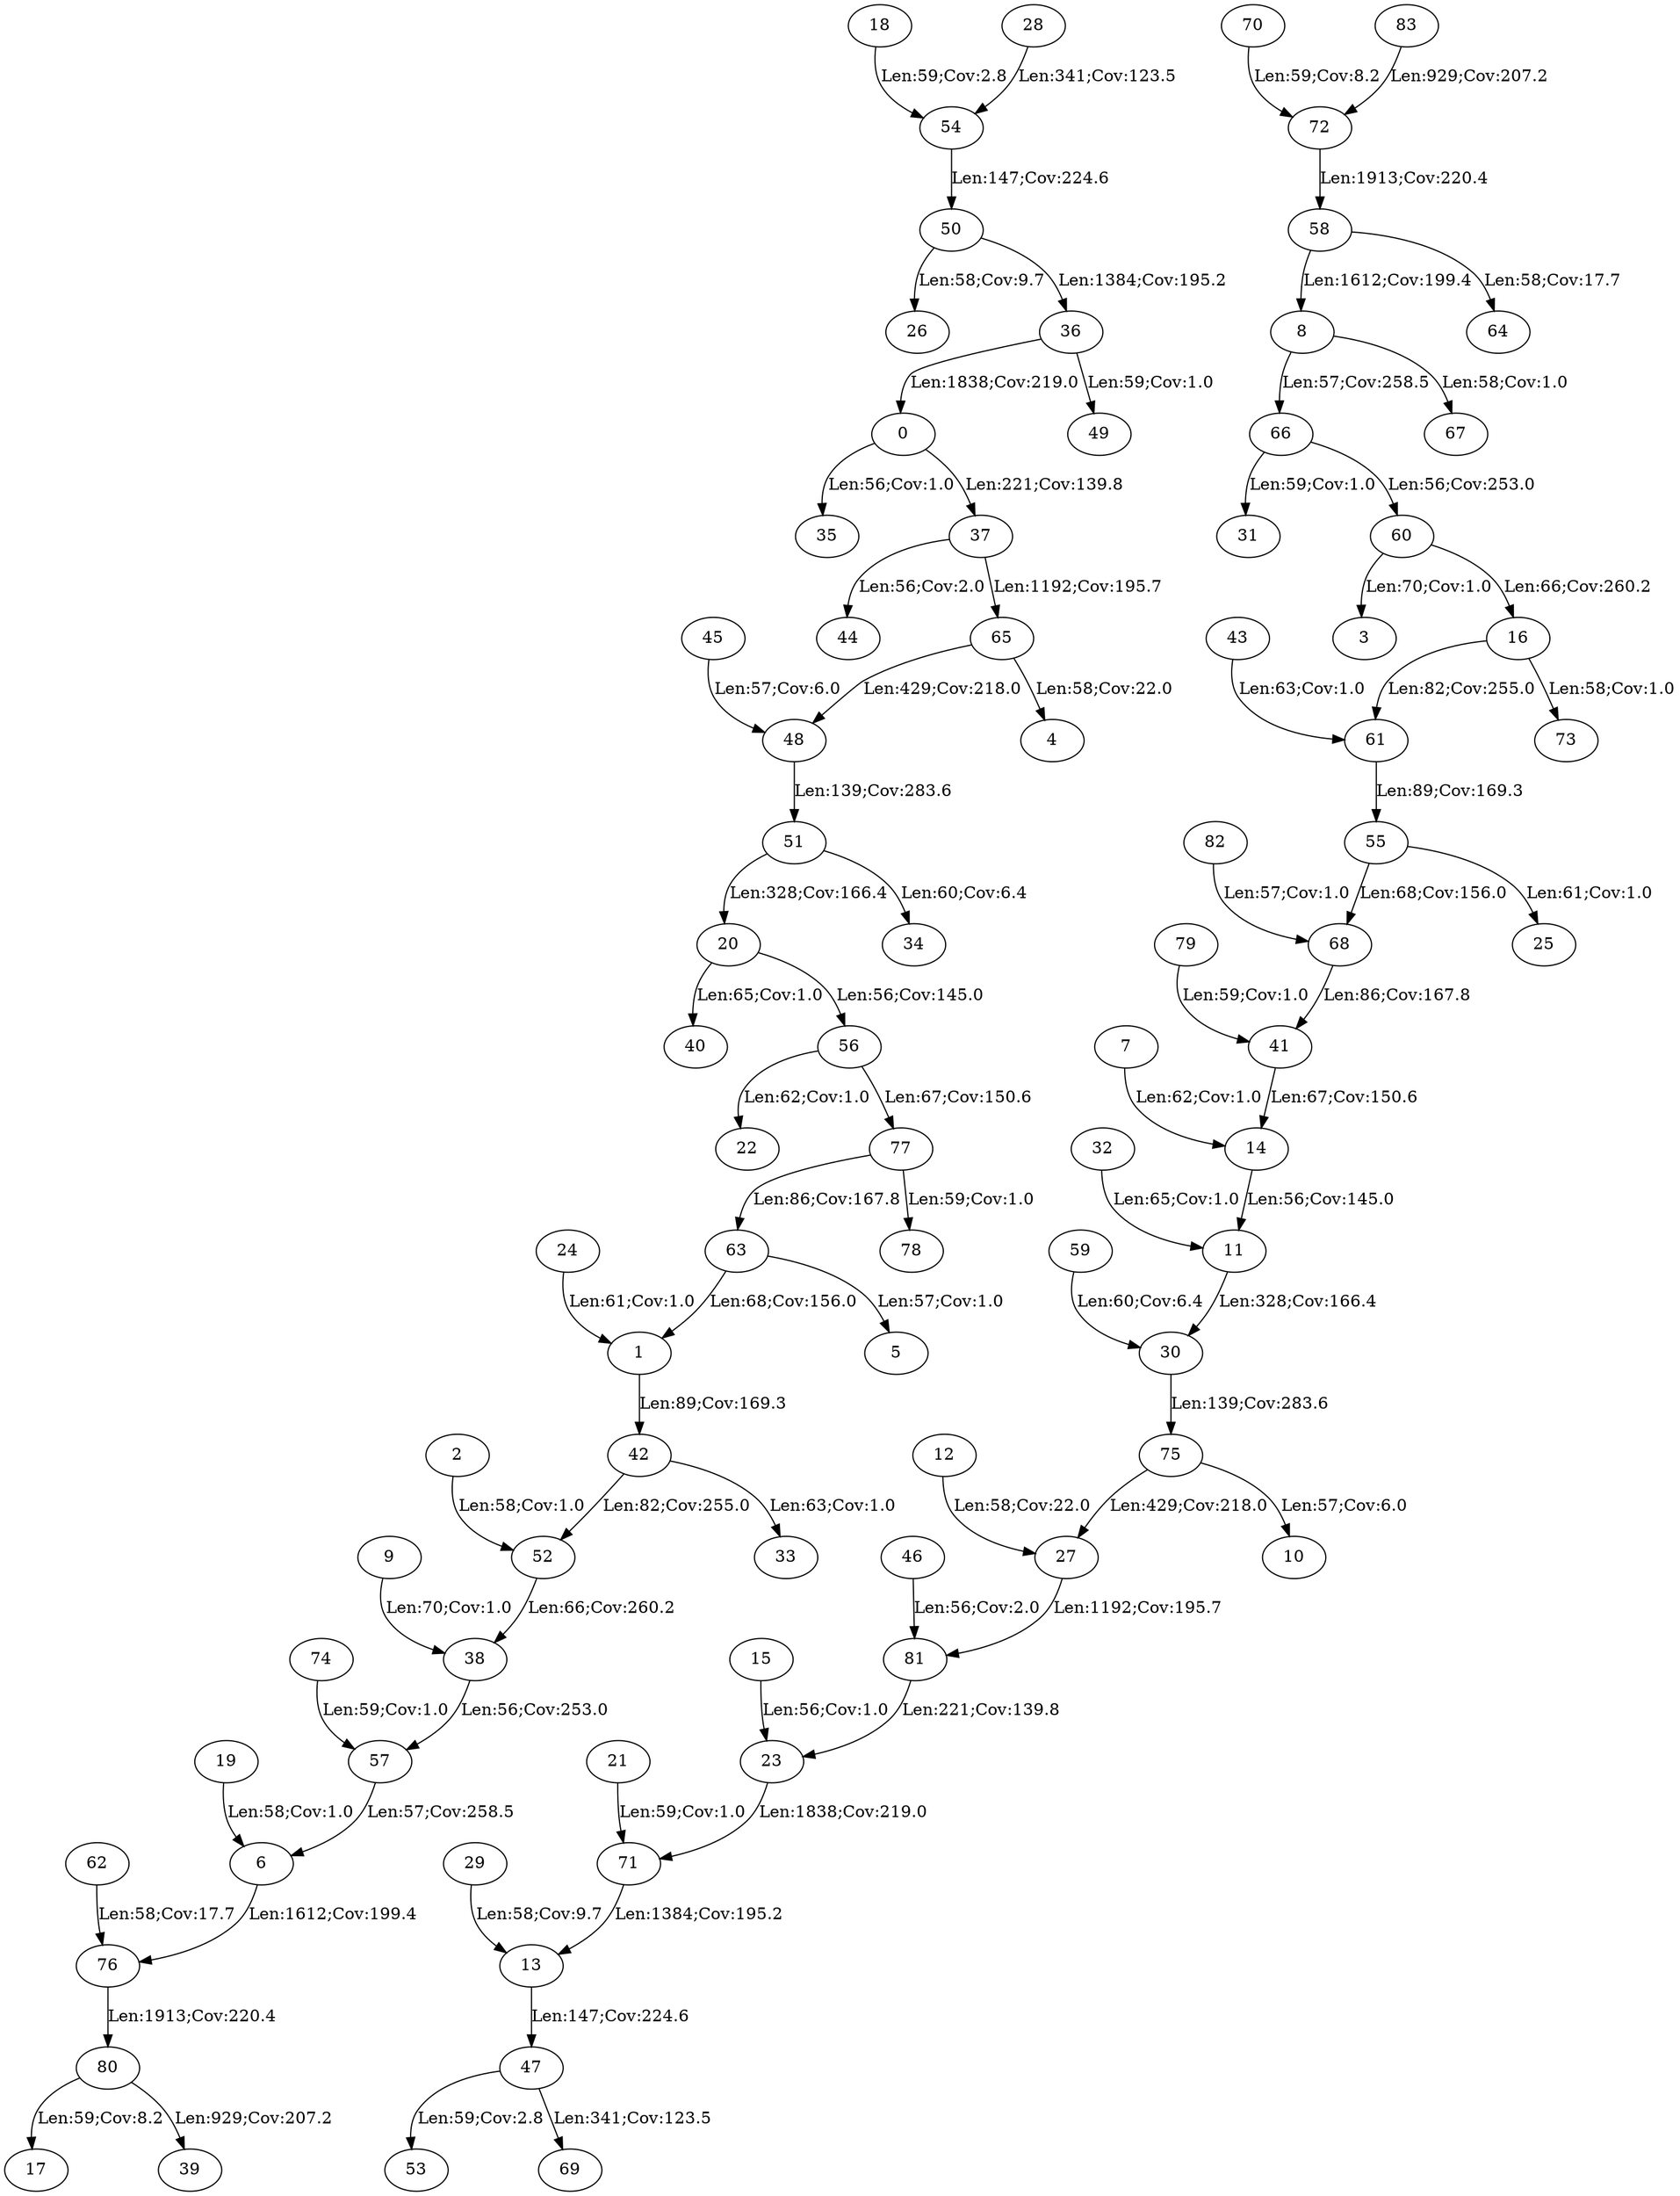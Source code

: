 digraph {
0;
1;
2;
3;
4;
5;
6;
7;
8;
9;
10;
11;
12;
13;
14;
15;
16;
17;
18;
19;
20;
21;
22;
23;
24;
25;
26;
27;
28;
29;
30;
31;
32;
33;
34;
35;
36;
37;
38;
39;
40;
41;
42;
43;
44;
45;
46;
47;
48;
49;
50;
51;
52;
53;
54;
55;
56;
57;
58;
59;
60;
61;
62;
63;
64;
65;
66;
67;
68;
69;
70;
71;
72;
73;
74;
75;
76;
77;
78;
79;
80;
81;
82;
83;
14 -> 11 [label="Len:56;Cov:145.0"];
20 -> 56 [label="Len:56;Cov:145.0"];
66 -> 60 [label="Len:56;Cov:253.0"];
38 -> 57 [label="Len:56;Cov:253.0"];
0 -> 35 [label="Len:56;Cov:1.0"];
37 -> 44 [label="Len:56;Cov:2.0"];
46 -> 81 [label="Len:56;Cov:2.0"];
15 -> 23 [label="Len:56;Cov:1.0"];
63 -> 5 [label="Len:57;Cov:1.0"];
75 -> 10 [label="Len:57;Cov:6.0"];
58 -> 64 [label="Len:58;Cov:17.7"];
80 -> 17 [label="Len:59;Cov:8.2"];
2 -> 52 [label="Len:58;Cov:1.0"];
45 -> 48 [label="Len:57;Cov:6.0"];
82 -> 68 [label="Len:57;Cov:1.0"];
57 -> 6 [label="Len:57;Cov:258.5"];
12 -> 27 [label="Len:58;Cov:22.0"];
29 -> 13 [label="Len:58;Cov:9.7"];
8 -> 66 [label="Len:57;Cov:258.5"];
43 -> 61 [label="Len:63;Cov:1.0"];
62 -> 76 [label="Len:58;Cov:17.7"];
77 -> 78 [label="Len:59;Cov:1.0"];
8 -> 67 [label="Len:58;Cov:1.0"];
19 -> 6 [label="Len:58;Cov:1.0"];
56 -> 22 [label="Len:62;Cov:1.0"];
60 -> 16 [label="Len:66;Cov:260.2"];
66 -> 31 [label="Len:59;Cov:1.0"];
16 -> 73 [label="Len:58;Cov:1.0"];
65 -> 4 [label="Len:58;Cov:22.0"];
20 -> 40 [label="Len:65;Cov:1.0"];
51 -> 34 [label="Len:60;Cov:6.4"];
7 -> 14 [label="Len:62;Cov:1.0"];
59 -> 30 [label="Len:60;Cov:6.4"];
63 -> 1 [label="Len:68;Cov:156.0"];
36 -> 49 [label="Len:59;Cov:1.0"];
42 -> 33 [label="Len:63;Cov:1.0"];
50 -> 26 [label="Len:58;Cov:9.7"];
42 -> 52 [label="Len:82;Cov:255.0"];
77 -> 63 [label="Len:86;Cov:167.8"];
24 -> 1 [label="Len:61;Cov:1.0"];
41 -> 14 [label="Len:67;Cov:150.6"];
55 -> 68 [label="Len:68;Cov:156.0"];
55 -> 25 [label="Len:61;Cov:1.0"];
68 -> 41 [label="Len:86;Cov:167.8"];
79 -> 41 [label="Len:59;Cov:1.0"];
32 -> 11 [label="Len:65;Cov:1.0"];
70 -> 72 [label="Len:59;Cov:8.2"];
16 -> 61 [label="Len:82;Cov:255.0"];
47 -> 53 [label="Len:59;Cov:2.8"];
48 -> 51 [label="Len:139;Cov:283.6"];
18 -> 54 [label="Len:59;Cov:2.8"];
61 -> 55 [label="Len:89;Cov:169.3"];
56 -> 77 [label="Len:67;Cov:150.6"];
9 -> 38 [label="Len:70;Cov:1.0"];
21 -> 71 [label="Len:59;Cov:1.0"];
52 -> 38 [label="Len:66;Cov:260.2"];
0 -> 37 [label="Len:221;Cov:139.8"];
60 -> 3 [label="Len:70;Cov:1.0"];
1 -> 42 [label="Len:89;Cov:169.3"];
13 -> 47 [label="Len:147;Cov:224.6"];
54 -> 50 [label="Len:147;Cov:224.6"];
81 -> 23 [label="Len:221;Cov:139.8"];
11 -> 30 [label="Len:328;Cov:166.4"];
65 -> 48 [label="Len:429;Cov:218.0"];
30 -> 75 [label="Len:139;Cov:283.6"];
80 -> 39 [label="Len:929;Cov:207.2"];
51 -> 20 [label="Len:328;Cov:166.4"];
27 -> 81 [label="Len:1192;Cov:195.7"];
58 -> 8 [label="Len:1612;Cov:199.4"];
75 -> 27 [label="Len:429;Cov:218.0"];
83 -> 72 [label="Len:929;Cov:207.2"];
28 -> 54 [label="Len:341;Cov:123.5"];
37 -> 65 [label="Len:1192;Cov:195.7"];
36 -> 0 [label="Len:1838;Cov:219.0"];
6 -> 76 [label="Len:1612;Cov:199.4"];
23 -> 71 [label="Len:1838;Cov:219.0"];
71 -> 13 [label="Len:1384;Cov:195.2"];
50 -> 36 [label="Len:1384;Cov:195.2"];
47 -> 69 [label="Len:341;Cov:123.5"];
74 -> 57 [label="Len:59;Cov:1.0"];
76 -> 80 [label="Len:1913;Cov:220.4"];
72 -> 58 [label="Len:1913;Cov:220.4"];
}